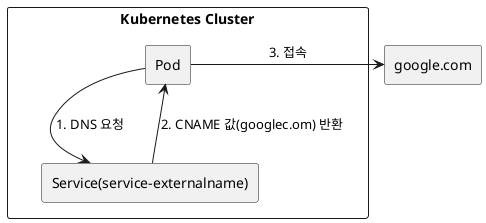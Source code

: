 @startuml

rectangle "Kubernetes Cluster" {
	rectangle "Pod" as p {

	}

	rectangle "Service(service-externalname)" as s {

	}
}

rectangle "google.com" as g {

}

p -r-> g : 3. 접속
p --> s : 1. DNS 요청
s --> p : 2. CNAME 값(googlec.om) 반환


@enduml